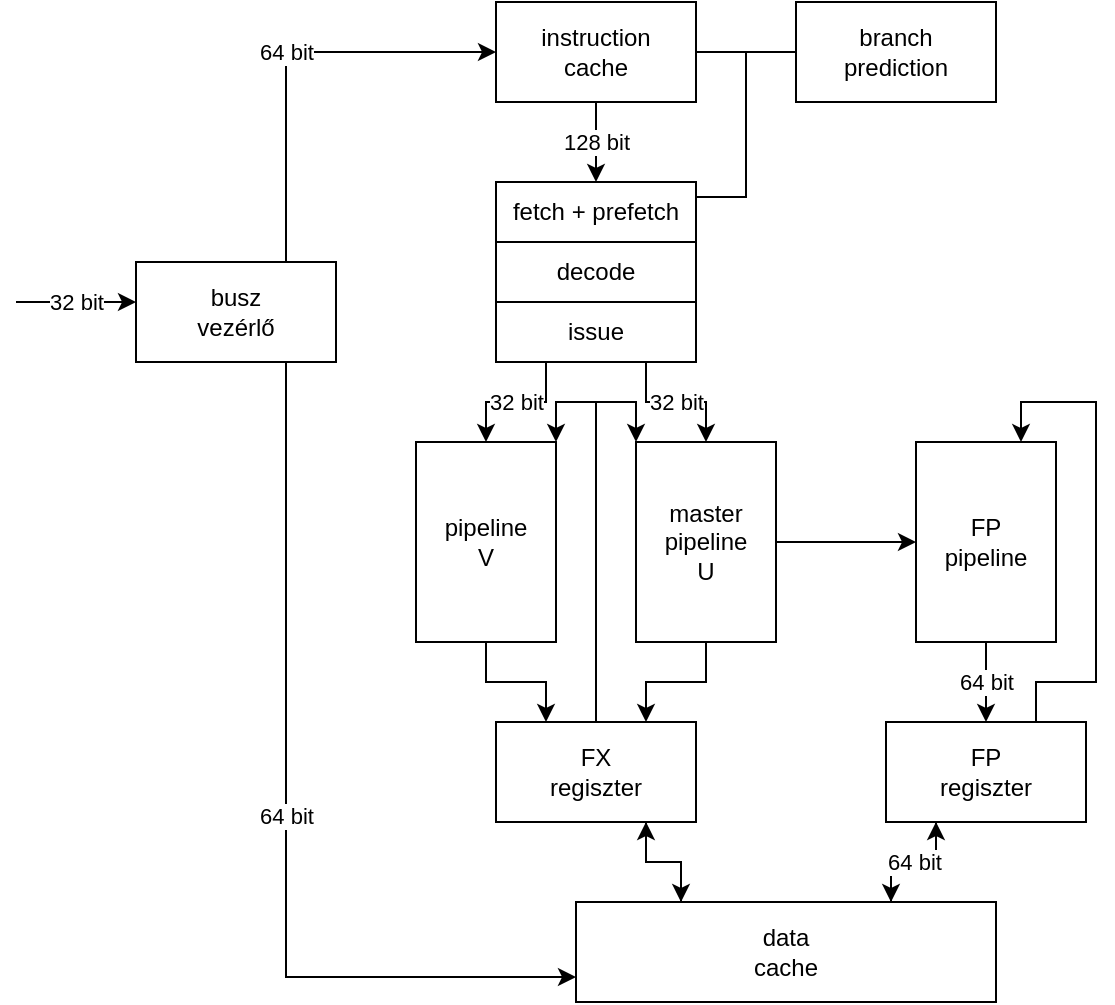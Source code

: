<mxfile version="14.5.3" type="device"><diagram id="XKLwO6M94_Bg8vLvtJLA" name="Page-1"><mxGraphModel dx="826" dy="430" grid="1" gridSize="10" guides="1" tooltips="1" connect="1" arrows="1" fold="1" page="1" pageScale="1" pageWidth="2336" pageHeight="1654" math="0" shadow="0"><root><mxCell id="0"/><mxCell id="1" parent="0"/><mxCell id="VVNlZGzMp2htdFfzUfbt-1" value="fetch + prefetch" style="rounded=0;whiteSpace=wrap;html=1;" vertex="1" parent="1"><mxGeometry x="380" y="170" width="100" height="30" as="geometry"/></mxCell><mxCell id="VVNlZGzMp2htdFfzUfbt-31" style="edgeStyle=orthogonalEdgeStyle;rounded=0;orthogonalLoop=1;jettySize=auto;html=1;entryX=1;entryY=0.25;entryDx=0;entryDy=0;endArrow=none;endFill=0;" edge="1" parent="1" source="VVNlZGzMp2htdFfzUfbt-2" target="VVNlZGzMp2htdFfzUfbt-1"><mxGeometry relative="1" as="geometry"/></mxCell><mxCell id="VVNlZGzMp2htdFfzUfbt-2" value="&lt;div&gt;branch&lt;/div&gt;&lt;div&gt;prediction&lt;br&gt;&lt;/div&gt;" style="rounded=0;whiteSpace=wrap;html=1;" vertex="1" parent="1"><mxGeometry x="530" y="80" width="100" height="50" as="geometry"/></mxCell><mxCell id="VVNlZGzMp2htdFfzUfbt-9" value="128 bit" style="edgeStyle=orthogonalEdgeStyle;rounded=0;orthogonalLoop=1;jettySize=auto;html=1;exitX=0.5;exitY=1;exitDx=0;exitDy=0;entryX=0.5;entryY=0;entryDx=0;entryDy=0;" edge="1" parent="1" source="VVNlZGzMp2htdFfzUfbt-3" target="VVNlZGzMp2htdFfzUfbt-1"><mxGeometry relative="1" as="geometry"/></mxCell><mxCell id="VVNlZGzMp2htdFfzUfbt-30" style="edgeStyle=orthogonalEdgeStyle;rounded=0;orthogonalLoop=1;jettySize=auto;html=1;exitX=1;exitY=0.5;exitDx=0;exitDy=0;entryX=0;entryY=0.5;entryDx=0;entryDy=0;endArrow=none;endFill=0;" edge="1" parent="1" source="VVNlZGzMp2htdFfzUfbt-3" target="VVNlZGzMp2htdFfzUfbt-2"><mxGeometry relative="1" as="geometry"/></mxCell><mxCell id="VVNlZGzMp2htdFfzUfbt-3" value="&lt;div&gt;instruction&lt;/div&gt;&lt;div&gt;cache&lt;br&gt;&lt;/div&gt;" style="rounded=0;whiteSpace=wrap;html=1;" vertex="1" parent="1"><mxGeometry x="380" y="80" width="100" height="50" as="geometry"/></mxCell><mxCell id="VVNlZGzMp2htdFfzUfbt-4" value="decode" style="rounded=0;whiteSpace=wrap;html=1;" vertex="1" parent="1"><mxGeometry x="380" y="200" width="100" height="30" as="geometry"/></mxCell><mxCell id="VVNlZGzMp2htdFfzUfbt-10" value="32 bit" style="edgeStyle=orthogonalEdgeStyle;rounded=0;orthogonalLoop=1;jettySize=auto;html=1;exitX=0.25;exitY=1;exitDx=0;exitDy=0;entryX=0.5;entryY=0;entryDx=0;entryDy=0;" edge="1" parent="1" source="VVNlZGzMp2htdFfzUfbt-5" target="VVNlZGzMp2htdFfzUfbt-7"><mxGeometry relative="1" as="geometry"/></mxCell><mxCell id="VVNlZGzMp2htdFfzUfbt-11" value="32 bit" style="edgeStyle=orthogonalEdgeStyle;rounded=0;orthogonalLoop=1;jettySize=auto;html=1;exitX=0.75;exitY=1;exitDx=0;exitDy=0;" edge="1" parent="1" source="VVNlZGzMp2htdFfzUfbt-5" target="VVNlZGzMp2htdFfzUfbt-8"><mxGeometry relative="1" as="geometry"/></mxCell><mxCell id="VVNlZGzMp2htdFfzUfbt-5" value="issue" style="rounded=0;whiteSpace=wrap;html=1;" vertex="1" parent="1"><mxGeometry x="380" y="230" width="100" height="30" as="geometry"/></mxCell><mxCell id="VVNlZGzMp2htdFfzUfbt-14" style="edgeStyle=orthogonalEdgeStyle;rounded=0;orthogonalLoop=1;jettySize=auto;html=1;exitX=0.5;exitY=1;exitDx=0;exitDy=0;entryX=0.25;entryY=0;entryDx=0;entryDy=0;" edge="1" parent="1" source="VVNlZGzMp2htdFfzUfbt-7" target="VVNlZGzMp2htdFfzUfbt-13"><mxGeometry relative="1" as="geometry"/></mxCell><mxCell id="VVNlZGzMp2htdFfzUfbt-7" value="&lt;div&gt;pipeline&lt;/div&gt;&lt;div&gt;V&lt;br&gt;&lt;/div&gt;" style="rounded=0;whiteSpace=wrap;html=1;" vertex="1" parent="1"><mxGeometry x="340" y="300" width="70" height="100" as="geometry"/></mxCell><mxCell id="VVNlZGzMp2htdFfzUfbt-15" style="edgeStyle=orthogonalEdgeStyle;rounded=0;orthogonalLoop=1;jettySize=auto;html=1;exitX=0.5;exitY=1;exitDx=0;exitDy=0;entryX=0.75;entryY=0;entryDx=0;entryDy=0;" edge="1" parent="1" source="VVNlZGzMp2htdFfzUfbt-8" target="VVNlZGzMp2htdFfzUfbt-13"><mxGeometry relative="1" as="geometry"/></mxCell><mxCell id="VVNlZGzMp2htdFfzUfbt-16" style="edgeStyle=orthogonalEdgeStyle;rounded=0;orthogonalLoop=1;jettySize=auto;html=1;entryX=0;entryY=0.5;entryDx=0;entryDy=0;" edge="1" parent="1" source="VVNlZGzMp2htdFfzUfbt-8" target="VVNlZGzMp2htdFfzUfbt-12"><mxGeometry relative="1" as="geometry"/></mxCell><mxCell id="VVNlZGzMp2htdFfzUfbt-8" value="&lt;div&gt;master&lt;/div&gt;&lt;div&gt;pipeline&lt;/div&gt;&lt;div&gt;U&lt;br&gt;&lt;/div&gt;" style="rounded=0;whiteSpace=wrap;html=1;" vertex="1" parent="1"><mxGeometry x="450" y="300" width="70" height="100" as="geometry"/></mxCell><mxCell id="VVNlZGzMp2htdFfzUfbt-18" value="64 bit" style="edgeStyle=orthogonalEdgeStyle;rounded=0;orthogonalLoop=1;jettySize=auto;html=1;exitX=0.5;exitY=1;exitDx=0;exitDy=0;entryX=0.5;entryY=0;entryDx=0;entryDy=0;" edge="1" parent="1" source="VVNlZGzMp2htdFfzUfbt-12" target="VVNlZGzMp2htdFfzUfbt-17"><mxGeometry relative="1" as="geometry"/></mxCell><mxCell id="VVNlZGzMp2htdFfzUfbt-12" value="&lt;div&gt;FP&lt;/div&gt;&lt;div&gt;pipeline&lt;br&gt;&lt;/div&gt;" style="rounded=0;whiteSpace=wrap;html=1;" vertex="1" parent="1"><mxGeometry x="590" y="300" width="70" height="100" as="geometry"/></mxCell><mxCell id="VVNlZGzMp2htdFfzUfbt-19" style="edgeStyle=orthogonalEdgeStyle;rounded=0;orthogonalLoop=1;jettySize=auto;html=1;exitX=0.5;exitY=0;exitDx=0;exitDy=0;entryX=1;entryY=0;entryDx=0;entryDy=0;" edge="1" parent="1" source="VVNlZGzMp2htdFfzUfbt-13" target="VVNlZGzMp2htdFfzUfbt-7"><mxGeometry relative="1" as="geometry"/></mxCell><mxCell id="VVNlZGzMp2htdFfzUfbt-20" style="edgeStyle=orthogonalEdgeStyle;rounded=0;orthogonalLoop=1;jettySize=auto;html=1;exitX=0.5;exitY=0;exitDx=0;exitDy=0;entryX=0;entryY=0;entryDx=0;entryDy=0;" edge="1" parent="1" source="VVNlZGzMp2htdFfzUfbt-13" target="VVNlZGzMp2htdFfzUfbt-8"><mxGeometry relative="1" as="geometry"/></mxCell><mxCell id="VVNlZGzMp2htdFfzUfbt-25" style="edgeStyle=orthogonalEdgeStyle;rounded=0;orthogonalLoop=1;jettySize=auto;html=1;exitX=0.75;exitY=1;exitDx=0;exitDy=0;entryX=0.25;entryY=0;entryDx=0;entryDy=0;" edge="1" parent="1" source="VVNlZGzMp2htdFfzUfbt-13" target="VVNlZGzMp2htdFfzUfbt-22"><mxGeometry relative="1" as="geometry"/></mxCell><mxCell id="VVNlZGzMp2htdFfzUfbt-13" value="&lt;div&gt;FX&lt;/div&gt;&lt;div&gt;regiszter&lt;br&gt;&lt;/div&gt;" style="rounded=0;whiteSpace=wrap;html=1;" vertex="1" parent="1"><mxGeometry x="380" y="440" width="100" height="50" as="geometry"/></mxCell><mxCell id="VVNlZGzMp2htdFfzUfbt-21" style="edgeStyle=orthogonalEdgeStyle;rounded=0;orthogonalLoop=1;jettySize=auto;html=1;exitX=0.75;exitY=0;exitDx=0;exitDy=0;entryX=0.75;entryY=0;entryDx=0;entryDy=0;" edge="1" parent="1" source="VVNlZGzMp2htdFfzUfbt-17" target="VVNlZGzMp2htdFfzUfbt-12"><mxGeometry relative="1" as="geometry"/></mxCell><mxCell id="VVNlZGzMp2htdFfzUfbt-26" style="edgeStyle=orthogonalEdgeStyle;rounded=0;orthogonalLoop=1;jettySize=auto;html=1;exitX=0.25;exitY=1;exitDx=0;exitDy=0;entryX=0.75;entryY=0;entryDx=0;entryDy=0;" edge="1" parent="1" source="VVNlZGzMp2htdFfzUfbt-17" target="VVNlZGzMp2htdFfzUfbt-22"><mxGeometry relative="1" as="geometry"/></mxCell><mxCell id="VVNlZGzMp2htdFfzUfbt-17" value="&lt;div&gt;FP&lt;/div&gt;&lt;div&gt;regiszter&lt;br&gt;&lt;/div&gt;" style="rounded=0;whiteSpace=wrap;html=1;" vertex="1" parent="1"><mxGeometry x="575" y="440" width="100" height="50" as="geometry"/></mxCell><mxCell id="VVNlZGzMp2htdFfzUfbt-23" value="64 bit" style="edgeStyle=orthogonalEdgeStyle;rounded=0;orthogonalLoop=1;jettySize=auto;html=1;exitX=0.75;exitY=0;exitDx=0;exitDy=0;entryX=0.25;entryY=1;entryDx=0;entryDy=0;" edge="1" parent="1" source="VVNlZGzMp2htdFfzUfbt-22" target="VVNlZGzMp2htdFfzUfbt-17"><mxGeometry relative="1" as="geometry"/></mxCell><mxCell id="VVNlZGzMp2htdFfzUfbt-24" style="edgeStyle=orthogonalEdgeStyle;rounded=0;orthogonalLoop=1;jettySize=auto;html=1;exitX=0.25;exitY=0;exitDx=0;exitDy=0;entryX=0.75;entryY=1;entryDx=0;entryDy=0;" edge="1" parent="1" source="VVNlZGzMp2htdFfzUfbt-22" target="VVNlZGzMp2htdFfzUfbt-13"><mxGeometry relative="1" as="geometry"/></mxCell><mxCell id="VVNlZGzMp2htdFfzUfbt-22" value="&lt;div&gt;data&lt;/div&gt;&lt;div&gt;cache&lt;br&gt;&lt;/div&gt;" style="rounded=0;whiteSpace=wrap;html=1;" vertex="1" parent="1"><mxGeometry x="420" y="530" width="210" height="50" as="geometry"/></mxCell><mxCell id="VVNlZGzMp2htdFfzUfbt-28" value="64 bit" style="edgeStyle=orthogonalEdgeStyle;rounded=0;orthogonalLoop=1;jettySize=auto;html=1;exitX=0.75;exitY=0;exitDx=0;exitDy=0;entryX=0;entryY=0.5;entryDx=0;entryDy=0;" edge="1" parent="1" source="VVNlZGzMp2htdFfzUfbt-27" target="VVNlZGzMp2htdFfzUfbt-3"><mxGeometry relative="1" as="geometry"/></mxCell><mxCell id="VVNlZGzMp2htdFfzUfbt-29" value="64 bit" style="edgeStyle=orthogonalEdgeStyle;rounded=0;orthogonalLoop=1;jettySize=auto;html=1;exitX=0.75;exitY=1;exitDx=0;exitDy=0;entryX=0;entryY=0.75;entryDx=0;entryDy=0;" edge="1" parent="1" source="VVNlZGzMp2htdFfzUfbt-27" target="VVNlZGzMp2htdFfzUfbt-22"><mxGeometry relative="1" as="geometry"/></mxCell><mxCell id="VVNlZGzMp2htdFfzUfbt-27" value="&lt;div&gt;busz&lt;/div&gt;&lt;div&gt;vezérlő&lt;br&gt;&lt;/div&gt;" style="rounded=0;whiteSpace=wrap;html=1;" vertex="1" parent="1"><mxGeometry x="200" y="210" width="100" height="50" as="geometry"/></mxCell><mxCell id="VVNlZGzMp2htdFfzUfbt-32" value="32 bit" style="endArrow=classic;html=1;" edge="1" parent="1"><mxGeometry width="50" height="50" relative="1" as="geometry"><mxPoint x="140" y="230" as="sourcePoint"/><mxPoint x="200" y="230" as="targetPoint"/></mxGeometry></mxCell></root></mxGraphModel></diagram></mxfile>